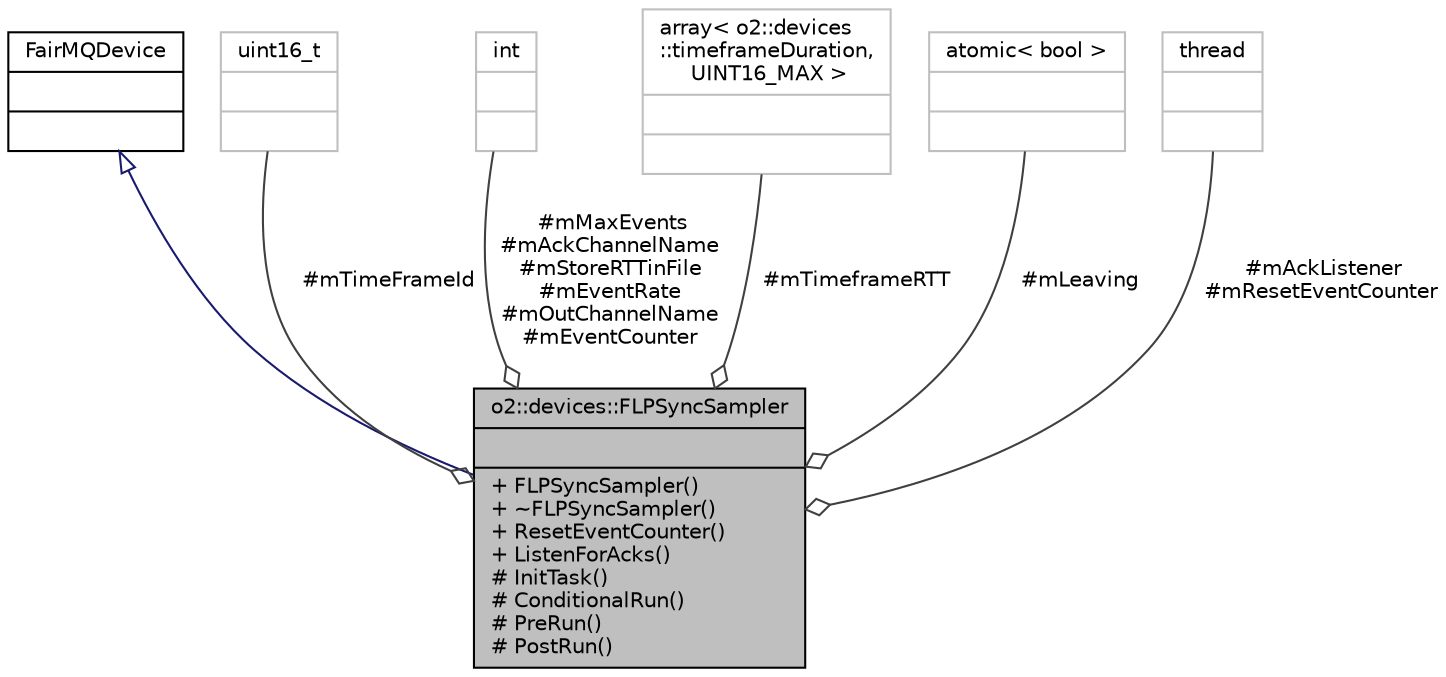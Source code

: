 digraph "o2::devices::FLPSyncSampler"
{
 // INTERACTIVE_SVG=YES
  bgcolor="transparent";
  edge [fontname="Helvetica",fontsize="10",labelfontname="Helvetica",labelfontsize="10"];
  node [fontname="Helvetica",fontsize="10",shape=record];
  Node1 [label="{o2::devices::FLPSyncSampler\n||+ FLPSyncSampler()\l+ ~FLPSyncSampler()\l+ ResetEventCounter()\l+ ListenForAcks()\l# InitTask()\l# ConditionalRun()\l# PreRun()\l# PostRun()\l}",height=0.2,width=0.4,color="black", fillcolor="grey75", style="filled", fontcolor="black"];
  Node2 -> Node1 [dir="back",color="midnightblue",fontsize="10",style="solid",arrowtail="onormal",fontname="Helvetica"];
  Node2 [label="{FairMQDevice\n||}",height=0.2,width=0.4,color="black",URL="$db/dfe/classFairMQDevice.html"];
  Node3 -> Node1 [color="grey25",fontsize="10",style="solid",label=" #mTimeFrameId" ,arrowhead="odiamond",fontname="Helvetica"];
  Node3 [label="{uint16_t\n||}",height=0.2,width=0.4,color="grey75"];
  Node4 -> Node1 [color="grey25",fontsize="10",style="solid",label=" #mMaxEvents\n#mAckChannelName\n#mStoreRTTinFile\n#mEventRate\n#mOutChannelName\n#mEventCounter" ,arrowhead="odiamond",fontname="Helvetica"];
  Node4 [label="{int\n||}",height=0.2,width=0.4,color="grey75"];
  Node5 -> Node1 [color="grey25",fontsize="10",style="solid",label=" #mTimeframeRTT" ,arrowhead="odiamond",fontname="Helvetica"];
  Node5 [label="{array\< o2::devices\l::timeframeDuration,\l UINT16_MAX \>\n||}",height=0.2,width=0.4,color="grey75"];
  Node6 -> Node1 [color="grey25",fontsize="10",style="solid",label=" #mLeaving" ,arrowhead="odiamond",fontname="Helvetica"];
  Node6 [label="{atomic\< bool \>\n||}",height=0.2,width=0.4,color="grey75"];
  Node7 -> Node1 [color="grey25",fontsize="10",style="solid",label=" #mAckListener\n#mResetEventCounter" ,arrowhead="odiamond",fontname="Helvetica"];
  Node7 [label="{thread\n||}",height=0.2,width=0.4,color="grey75"];
}
